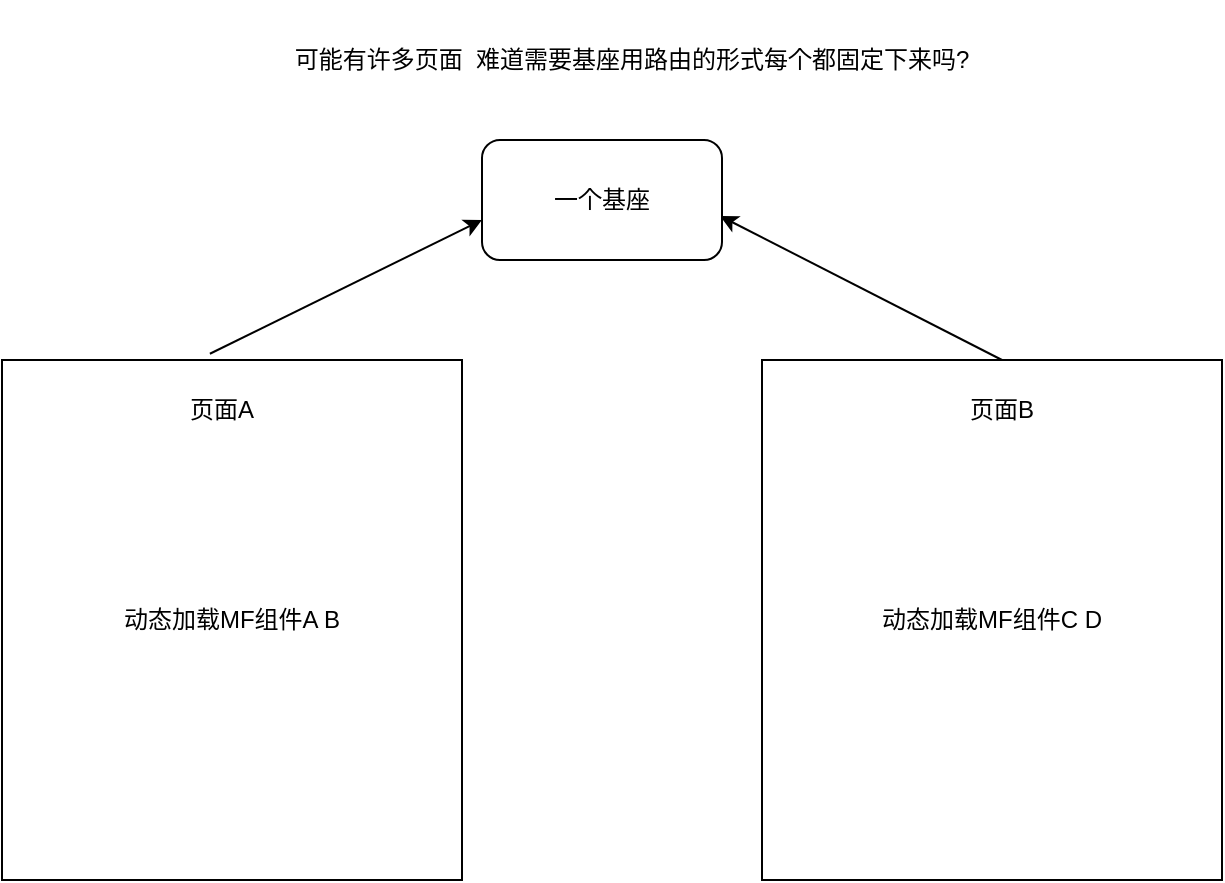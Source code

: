 <mxfile version="18.0.7" type="github">
  <diagram id="iTUQmZekEzfw-EaT3AT_" name="第 1 页">
    <mxGraphModel dx="1290" dy="714" grid="1" gridSize="10" guides="1" tooltips="1" connect="1" arrows="1" fold="1" page="1" pageScale="1" pageWidth="850" pageHeight="1100" math="0" shadow="0">
      <root>
        <mxCell id="0" />
        <mxCell id="1" parent="0" />
        <mxCell id="CTF7NgWulzO3J6PB4AeT-1" value="动态加载MF组件A B" style="rounded=0;whiteSpace=wrap;html=1;" parent="1" vertex="1">
          <mxGeometry x="130" y="320" width="230" height="260" as="geometry" />
        </mxCell>
        <mxCell id="CTF7NgWulzO3J6PB4AeT-3" value="&lt;span style=&quot;&quot;&gt;动态加载MF组件C D&lt;/span&gt;" style="rounded=0;whiteSpace=wrap;html=1;" parent="1" vertex="1">
          <mxGeometry x="510" y="320" width="230" height="260" as="geometry" />
        </mxCell>
        <mxCell id="CTF7NgWulzO3J6PB4AeT-4" value="" style="endArrow=classic;html=1;rounded=0;exitX=0.452;exitY=-0.012;exitDx=0;exitDy=0;exitPerimeter=0;" parent="1" source="CTF7NgWulzO3J6PB4AeT-1" edge="1">
          <mxGeometry width="50" height="50" relative="1" as="geometry">
            <mxPoint x="320" y="300" as="sourcePoint" />
            <mxPoint x="370" y="250" as="targetPoint" />
          </mxGeometry>
        </mxCell>
        <mxCell id="CTF7NgWulzO3J6PB4AeT-5" value="" style="endArrow=classic;html=1;rounded=0;entryX=0.992;entryY=0.633;entryDx=0;entryDy=0;entryPerimeter=0;" parent="1" target="CTF7NgWulzO3J6PB4AeT-6" edge="1">
          <mxGeometry width="50" height="50" relative="1" as="geometry">
            <mxPoint x="630" y="320" as="sourcePoint" />
            <mxPoint x="520" y="260" as="targetPoint" />
          </mxGeometry>
        </mxCell>
        <mxCell id="CTF7NgWulzO3J6PB4AeT-6" value="一个基座" style="rounded=1;whiteSpace=wrap;html=1;" parent="1" vertex="1">
          <mxGeometry x="370" y="210" width="120" height="60" as="geometry" />
        </mxCell>
        <mxCell id="CTF7NgWulzO3J6PB4AeT-7" value="页面A" style="text;html=1;strokeColor=none;fillColor=none;align=center;verticalAlign=middle;whiteSpace=wrap;rounded=0;" parent="1" vertex="1">
          <mxGeometry x="210" y="330" width="60" height="30" as="geometry" />
        </mxCell>
        <mxCell id="CTF7NgWulzO3J6PB4AeT-8" value="页面B" style="text;html=1;strokeColor=none;fillColor=none;align=center;verticalAlign=middle;whiteSpace=wrap;rounded=0;" parent="1" vertex="1">
          <mxGeometry x="600" y="330" width="60" height="30" as="geometry" />
        </mxCell>
        <mxCell id="b1OBqkKt0mZQZE_b91aN-1" value="可能有许多页面&amp;nbsp; 难道需要基座用路由的形式每个都固定下来吗?" style="text;html=1;strokeColor=none;fillColor=none;align=center;verticalAlign=middle;whiteSpace=wrap;rounded=0;" vertex="1" parent="1">
          <mxGeometry x="170" y="140" width="550" height="60" as="geometry" />
        </mxCell>
      </root>
    </mxGraphModel>
  </diagram>
</mxfile>
